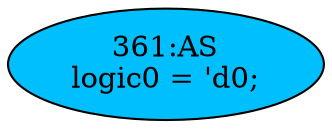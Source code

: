 strict digraph "" {
	node [label="\N"];
	"361:AS"	 [ast="<pyverilog.vparser.ast.Assign object at 0x7f030bfc8190>",
		def_var="['logic0']",
		fillcolor=deepskyblue,
		label="361:AS
logic0 = 'd0;",
		statements="[]",
		style=filled,
		typ=Assign,
		use_var="[]"];
}

